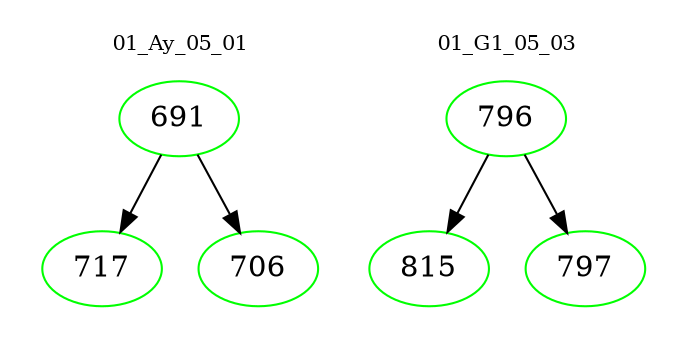 digraph{
subgraph cluster_0 {
color = white
label = "01_Ay_05_01";
fontsize=10;
T0_691 [label="691", color="green"]
T0_691 -> T0_717 [color="black"]
T0_717 [label="717", color="green"]
T0_691 -> T0_706 [color="black"]
T0_706 [label="706", color="green"]
}
subgraph cluster_1 {
color = white
label = "01_G1_05_03";
fontsize=10;
T1_796 [label="796", color="green"]
T1_796 -> T1_815 [color="black"]
T1_815 [label="815", color="green"]
T1_796 -> T1_797 [color="black"]
T1_797 [label="797", color="green"]
}
}
